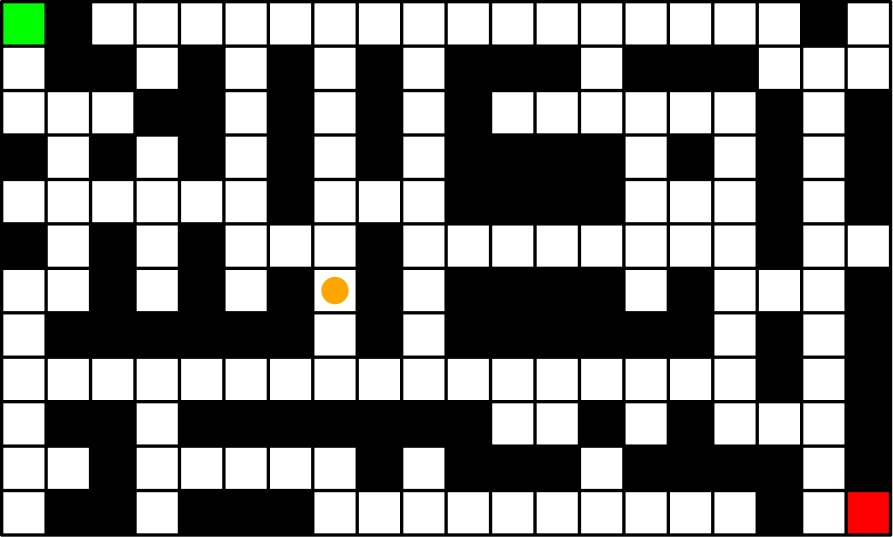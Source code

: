 <?xml version="1.0"?>
<!DOCTYPE ipe SYSTEM "ipe.dtd">
<ipe version="70218" creator="Ipe 7.2.27">
<info created="D:20230814111739" modified="D:20230814112314"/>
<ipestyle name="basic">
<symbol name="arrow/arc(spx)">
<path stroke="sym-stroke" fill="sym-stroke" pen="sym-pen">
0 0 m
-1 0.333 l
-1 -0.333 l
h
</path>
</symbol>
<symbol name="arrow/farc(spx)">
<path stroke="sym-stroke" fill="white" pen="sym-pen">
0 0 m
-1 0.333 l
-1 -0.333 l
h
</path>
</symbol>
<symbol name="arrow/ptarc(spx)">
<path stroke="sym-stroke" fill="sym-stroke" pen="sym-pen">
0 0 m
-1 0.333 l
-0.8 0 l
-1 -0.333 l
h
</path>
</symbol>
<symbol name="arrow/fptarc(spx)">
<path stroke="sym-stroke" fill="white" pen="sym-pen">
0 0 m
-1 0.333 l
-0.8 0 l
-1 -0.333 l
h
</path>
</symbol>
<symbol name="mark/circle(sx)" transformations="translations">
<path fill="sym-stroke">
0.6 0 0 0.6 0 0 e
0.4 0 0 0.4 0 0 e
</path>
</symbol>
<symbol name="mark/disk(sx)" transformations="translations">
<path fill="sym-stroke">
0.6 0 0 0.6 0 0 e
</path>
</symbol>
<symbol name="mark/fdisk(sfx)" transformations="translations">
<group>
<path fill="sym-fill">
0.5 0 0 0.5 0 0 e
</path>
<path fill="sym-stroke" fillrule="eofill">
0.6 0 0 0.6 0 0 e
0.4 0 0 0.4 0 0 e
</path>
</group>
</symbol>
<symbol name="mark/box(sx)" transformations="translations">
<path fill="sym-stroke" fillrule="eofill">
-0.6 -0.6 m
0.6 -0.6 l
0.6 0.6 l
-0.6 0.6 l
h
-0.4 -0.4 m
0.4 -0.4 l
0.4 0.4 l
-0.4 0.4 l
h
</path>
</symbol>
<symbol name="mark/square(sx)" transformations="translations">
<path fill="sym-stroke">
-0.6 -0.6 m
0.6 -0.6 l
0.6 0.6 l
-0.6 0.6 l
h
</path>
</symbol>
<symbol name="mark/fsquare(sfx)" transformations="translations">
<group>
<path fill="sym-fill">
-0.5 -0.5 m
0.5 -0.5 l
0.5 0.5 l
-0.5 0.5 l
h
</path>
<path fill="sym-stroke" fillrule="eofill">
-0.6 -0.6 m
0.6 -0.6 l
0.6 0.6 l
-0.6 0.6 l
h
-0.4 -0.4 m
0.4 -0.4 l
0.4 0.4 l
-0.4 0.4 l
h
</path>
</group>
</symbol>
<symbol name="mark/cross(sx)" transformations="translations">
<group>
<path fill="sym-stroke">
-0.43 -0.57 m
0.57 0.43 l
0.43 0.57 l
-0.57 -0.43 l
h
</path>
<path fill="sym-stroke">
-0.43 0.57 m
0.57 -0.43 l
0.43 -0.57 l
-0.57 0.43 l
h
</path>
</group>
</symbol>
<symbol name="arrow/fnormal(spx)">
<path stroke="sym-stroke" fill="white" pen="sym-pen">
0 0 m
-1 0.333 l
-1 -0.333 l
h
</path>
</symbol>
<symbol name="arrow/pointed(spx)">
<path stroke="sym-stroke" fill="sym-stroke" pen="sym-pen">
0 0 m
-1 0.333 l
-0.8 0 l
-1 -0.333 l
h
</path>
</symbol>
<symbol name="arrow/fpointed(spx)">
<path stroke="sym-stroke" fill="white" pen="sym-pen">
0 0 m
-1 0.333 l
-0.8 0 l
-1 -0.333 l
h
</path>
</symbol>
<symbol name="arrow/linear(spx)">
<path stroke="sym-stroke" pen="sym-pen">
-1 0.333 m
0 0 l
-1 -0.333 l
</path>
</symbol>
<symbol name="arrow/fdouble(spx)">
<path stroke="sym-stroke" fill="white" pen="sym-pen">
0 0 m
-1 0.333 l
-1 -0.333 l
h
-1 0 m
-2 0.333 l
-2 -0.333 l
h
</path>
</symbol>
<symbol name="arrow/double(spx)">
<path stroke="sym-stroke" fill="sym-stroke" pen="sym-pen">
0 0 m
-1 0.333 l
-1 -0.333 l
h
-1 0 m
-2 0.333 l
-2 -0.333 l
h
</path>
</symbol>
<symbol name="arrow/mid-normal(spx)">
<path stroke="sym-stroke" fill="sym-stroke" pen="sym-pen">
0.5 0 m
-0.5 0.333 l
-0.5 -0.333 l
h
</path>
</symbol>
<symbol name="arrow/mid-fnormal(spx)">
<path stroke="sym-stroke" fill="white" pen="sym-pen">
0.5 0 m
-0.5 0.333 l
-0.5 -0.333 l
h
</path>
</symbol>
<symbol name="arrow/mid-pointed(spx)">
<path stroke="sym-stroke" fill="sym-stroke" pen="sym-pen">
0.5 0 m
-0.5 0.333 l
-0.3 0 l
-0.5 -0.333 l
h
</path>
</symbol>
<symbol name="arrow/mid-fpointed(spx)">
<path stroke="sym-stroke" fill="white" pen="sym-pen">
0.5 0 m
-0.5 0.333 l
-0.3 0 l
-0.5 -0.333 l
h
</path>
</symbol>
<symbol name="arrow/mid-double(spx)">
<path stroke="sym-stroke" fill="sym-stroke" pen="sym-pen">
1 0 m
0 0.333 l
0 -0.333 l
h
0 0 m
-1 0.333 l
-1 -0.333 l
h
</path>
</symbol>
<symbol name="arrow/mid-fdouble(spx)">
<path stroke="sym-stroke" fill="white" pen="sym-pen">
1 0 m
0 0.333 l
0 -0.333 l
h
0 0 m
-1 0.333 l
-1 -0.333 l
h
</path>
</symbol>
<anglesize name="22.5 deg" value="22.5"/>
<anglesize name="30 deg" value="30"/>
<anglesize name="45 deg" value="45"/>
<anglesize name="60 deg" value="60"/>
<anglesize name="90 deg" value="90"/>
<arrowsize name="large" value="10"/>
<arrowsize name="small" value="5"/>
<arrowsize name="tiny" value="3"/>
<color name="blue" value="0 0 1"/>
<color name="brown" value="0.647 0.165 0.165"/>
<color name="darkblue" value="0 0 0.545"/>
<color name="darkcyan" value="0 0.545 0.545"/>
<color name="darkgray" value="0.663"/>
<color name="darkgreen" value="0 0.392 0"/>
<color name="darkmagenta" value="0.545 0 0.545"/>
<color name="darkorange" value="1 0.549 0"/>
<color name="darkred" value="0.545 0 0"/>
<color name="gold" value="1 0.843 0"/>
<color name="gray" value="0.745"/>
<color name="green" value="0 1 0"/>
<color name="lightblue" value="0.678 0.847 0.902"/>
<color name="lightcyan" value="0.878 1 1"/>
<color name="lightgray" value="0.827"/>
<color name="lightgreen" value="0.565 0.933 0.565"/>
<color name="lightyellow" value="1 1 0.878"/>
<color name="navy" value="0 0 0.502"/>
<color name="orange" value="1 0.647 0"/>
<color name="pink" value="1 0.753 0.796"/>
<color name="purple" value="0.627 0.125 0.941"/>
<color name="red" value="1 0 0"/>
<color name="seagreen" value="0.18 0.545 0.341"/>
<color name="turquoise" value="0.251 0.878 0.816"/>
<color name="violet" value="0.933 0.51 0.933"/>
<color name="yellow" value="1 1 0"/>
<dashstyle name="dash dot dotted" value="[4 2 1 2 1 2] 0"/>
<dashstyle name="dash dotted" value="[4 2 1 2] 0"/>
<dashstyle name="dashed" value="[4] 0"/>
<dashstyle name="dotted" value="[1 3] 0"/>
<gridsize name="10 pts (~3.5 mm)" value="10"/>
<gridsize name="14 pts (~5 mm)" value="14"/>
<gridsize name="16 pts (~6 mm)" value="16"/>
<gridsize name="20 pts (~7 mm)" value="20"/>
<gridsize name="28 pts (~10 mm)" value="28"/>
<gridsize name="32 pts (~12 mm)" value="32"/>
<gridsize name="4 pts" value="4"/>
<gridsize name="56 pts (~20 mm)" value="56"/>
<gridsize name="8 pts (~3 mm)" value="8"/>
<opacity name="10%" value="0.1"/>
<opacity name="30%" value="0.3"/>
<opacity name="50%" value="0.5"/>
<opacity name="75%" value="0.75"/>
<pen name="fat" value="1.2"/>
<pen name="heavier" value="0.8"/>
<pen name="ultrafat" value="2"/>
<symbolsize name="large" value="5"/>
<symbolsize name="small" value="2"/>
<symbolsize name="tiny" value="1.1"/>
<textsize name="Huge" value="\Huge"/>
<textsize name="LARGE" value="\LARGE"/>
<textsize name="Large" value="\Large"/>
<textsize name="footnote" value="\footnotesize"/>
<textsize name="huge" value="\huge"/>
<textsize name="large" value="\large"/>
<textsize name="script" value="\scriptsize"/>
<textsize name="small" value="\small"/>
<textsize name="tiny" value="\tiny"/>
<textstyle name="center" begin="\begin{center}" end="\end{center}"/>
<textstyle name="item" begin="\begin{itemize}\item{}" end="\end{itemize}"/>
<textstyle name="itemize" begin="\begin{itemize}" end="\end{itemize}"/>
<tiling name="falling" angle="-60" step="4" width="1"/>
<tiling name="rising" angle="30" step="4" width="1"/>
</ipestyle>
<page>
<layer name="alpha"/>
<view layers="alpha" active="alpha"/>
<path layer="alpha" matrix="1 0 0 1 64 0" fill="green">
64 768 m
64 752 l
80 752 l
80 768 l
h
</path>
<path matrix="1 0 0 1 368 -176" fill="red">
64 768 m
64 752 l
80 752 l
80 768 l
h
</path>
<path stroke="black" pen="fat">
128 768 m
128 576 l
448 576 l
448 768 l
h
</path>
<path stroke="black" pen="fat">
144 768 m
144 576 l
</path>
<path stroke="black" pen="fat">
160 768 m
160 576 l
</path>
<path stroke="black" pen="fat">
176 768 m
176 576 l
</path>
<path stroke="black" pen="fat">
192 768 m
192 576 l
</path>
<path matrix="1 0 0 1 64 0" stroke="black" pen="fat">
144 768 m
144 576 l
</path>
<path matrix="1 0 0 1 64 0" stroke="black" pen="fat">
160 768 m
160 576 l
</path>
<path matrix="1 0 0 1 64 0" stroke="black" pen="fat">
176 768 m
176 576 l
</path>
<path matrix="1 0 0 1 64 0" stroke="black" pen="fat">
192 768 m
192 576 l
</path>
<path matrix="1 0 0 1 128 0" stroke="black" pen="fat">
144 768 m
144 576 l
</path>
<path matrix="1 0 0 1 128 0" stroke="black" pen="fat">
160 768 m
160 576 l
</path>
<path matrix="1 0 0 1 128 0" stroke="black" pen="fat">
176 768 m
176 576 l
</path>
<path matrix="1 0 0 1 128 0" stroke="black" pen="fat">
192 768 m
192 576 l
</path>
<path matrix="1 0 0 1 192 0" stroke="black" pen="fat">
144 768 m
144 576 l
</path>
<path matrix="1 0 0 1 192 0" stroke="black" pen="fat">
160 768 m
160 576 l
</path>
<path matrix="1 0 0 1 192 0" stroke="black" pen="fat">
176 768 m
176 576 l
</path>
<path matrix="1 0 0 1 192 0" stroke="black" pen="fat">
192 768 m
192 576 l
</path>
<path matrix="1 0 0 1 240 0" stroke="black" pen="fat">
160 768 m
160 576 l
</path>
<path matrix="1 0 0 1 240 0" stroke="black" pen="fat">
176 768 m
176 576 l
</path>
<path matrix="1 0 0 1 240 0" stroke="black" pen="fat">
192 768 m
192 576 l
</path>
<path stroke="black" pen="fat">
128 752 m
448 752 l
</path>
<path stroke="black" pen="fat">
128 736 m
448 736 l
</path>
<path stroke="black" pen="fat">
128 720 m
448 720 l
</path>
<path stroke="black" pen="fat">
128 704 m
448 704 l
</path>
<path matrix="1 0 0 1 0 -64" stroke="black" pen="fat">
128 752 m
448 752 l
</path>
<path matrix="1 0 0 1 0 -64" stroke="black" pen="fat">
128 736 m
448 736 l
</path>
<path matrix="1 0 0 1 0 -64" stroke="black" pen="fat">
128 720 m
448 720 l
</path>
<path matrix="1 0 0 1 0 -64" stroke="black" pen="fat">
128 704 m
448 704 l
</path>
<path matrix="1 0 0 1 0 -128" stroke="black" pen="fat">
128 752 m
448 752 l
</path>
<path matrix="1 0 0 1 0 -128" stroke="black" pen="fat">
128 736 m
448 736 l
</path>
<path matrix="1 0 0 1 0 -128" stroke="black" pen="fat">
128 720 m
448 720 l
</path>
<path matrix="1 0 0 1 80 0" fill="black">
64 768 m
64 752 l
80 752 l
80 768 l
h
</path>
<path matrix="1 0 0 1 112 -32" fill="black">
64 768 m
64 752 l
80 752 l
80 768 l
h
</path>
<path matrix="1 0 0 1 96 -16" fill="black">
64 768 m
64 752 l
80 752 l
80 768 l
h
</path>
<path matrix="1 0 0 1 80 -16" fill="black">
64 768 m
64 752 l
80 752 l
80 768 l
h
</path>
<path matrix="1 0 0 1 96 -48" fill="black">
64 768 m
64 752 l
80 752 l
80 768 l
h
</path>
<path matrix="1 0 0 1 64 -48" fill="black">
64 768 m
64 752 l
80 752 l
80 768 l
h
</path>
<path matrix="1 0 0 1 64 -80" fill="black">
64 768 m
64 752 l
80 752 l
80 768 l
h
</path>
<path matrix="1 0 0 1 96 -80" fill="black">
64 768 m
64 752 l
80 752 l
80 768 l
h
</path>
<path matrix="1 0 0 1 96 -96" fill="black">
64 768 m
64 752 l
80 752 l
80 768 l
h
</path>
<path matrix="1 0 0 1 96 -112" fill="black">
64 768 m
64 752 l
80 752 l
80 768 l
h
</path>
<path matrix="1 0 0 1 96 -144" fill="black">
64 768 m
64 752 l
80 752 l
80 768 l
h
</path>
<path matrix="1 0 0 1 80 -112" fill="black">
64 768 m
64 752 l
80 752 l
80 768 l
h
</path>
<path matrix="1 0 0 1 80 -144" fill="black">
64 768 m
64 752 l
80 752 l
80 768 l
h
</path>
<path matrix="1 0 0 1 80 -176" fill="black">
64 768 m
64 752 l
80 752 l
80 768 l
h
</path>
<path matrix="1 0 0 1 96 -176" fill="black">
64 768 m
64 752 l
80 752 l
80 768 l
h
</path>
<path matrix="1 0 0 1 96 -160" fill="black">
64 768 m
64 752 l
80 752 l
80 768 l
h
</path>
<path matrix="1 0 0 1 112 -112" fill="black">
64 768 m
64 752 l
80 752 l
80 768 l
h
</path>
<path matrix="1 0 0 1 128 -112" fill="black">
64 768 m
64 752 l
80 752 l
80 768 l
h
</path>
<path matrix="1 0 0 1 144 -112" fill="black">
64 768 m
64 752 l
80 752 l
80 768 l
h
</path>
<path matrix="1 0 0 1 160 -112" fill="black">
64 768 m
64 752 l
80 752 l
80 768 l
h
</path>
<path matrix="1 0 0 1 128 -96" fill="black">
64 768 m
64 752 l
80 752 l
80 768 l
h
</path>
<path matrix="1 0 0 1 128 -80" fill="black">
64 768 m
64 752 l
80 752 l
80 768 l
h
</path>
<path matrix="1 0 0 1 128 -48" fill="black">
64 768 m
64 752 l
80 752 l
80 768 l
h
</path>
<path matrix="1 0 0 1 128 -32" fill="black">
64 768 m
64 752 l
80 752 l
80 768 l
h
</path>
<path matrix="1 0 0 1 128 -16" fill="black">
64 768 m
64 752 l
80 752 l
80 768 l
h
</path>
<path matrix="1 0 0 1 160 -16" fill="black">
64 768 m
64 752 l
80 752 l
80 768 l
h
</path>
<path matrix="1 0 0 1 160 -32" fill="black">
64 768 m
64 752 l
80 752 l
80 768 l
h
</path>
<path matrix="1 0 0 1 160 -48" fill="black">
64 768 m
64 752 l
80 752 l
80 768 l
h
</path>
<path matrix="1 0 0 1 160 -64" fill="black">
64 768 m
64 752 l
80 752 l
80 768 l
h
</path>
<path matrix="1 0 0 1 160 -96" fill="black">
64 768 m
64 752 l
80 752 l
80 768 l
h
</path>
<path matrix="1 0 0 1 192 -112" fill="black">
64 768 m
64 752 l
80 752 l
80 768 l
h
</path>
<path matrix="1 0 0 1 192 -96" fill="black">
64 768 m
64 752 l
80 752 l
80 768 l
h
</path>
<path matrix="1 0 0 1 192 -80" fill="black">
64 768 m
64 752 l
80 752 l
80 768 l
h
</path>
<path matrix="1 0 0 1 176 -144" fill="black">
64 768 m
64 752 l
80 752 l
80 768 l
h
</path>
<path matrix="1 0 0 1 192 -144" fill="black">
64 768 m
64 752 l
80 752 l
80 768 l
h
</path>
<path matrix="1 0 0 1 160 -144" fill="black">
64 768 m
64 752 l
80 752 l
80 768 l
h
</path>
<path matrix="1 0 0 1 144 -144" fill="black">
64 768 m
64 752 l
80 752 l
80 768 l
h
</path>
<path matrix="1 0 0 1 128 -144" fill="black">
64 768 m
64 752 l
80 752 l
80 768 l
h
</path>
<path matrix="1 0 0 1 144 -176" fill="black">
64 768 m
64 752 l
80 752 l
80 768 l
h
</path>
<path matrix="1 0 0 1 128 -176" fill="black">
64 768 m
64 752 l
80 752 l
80 768 l
h
</path>
<path matrix="1 0 0 1 160 -176" fill="black">
64 768 m
64 752 l
80 752 l
80 768 l
h
</path>
<path matrix="1 0 0 1 192 -160" fill="black">
64 768 m
64 752 l
80 752 l
80 768 l
h
</path>
<path matrix="1 0 0 1 224 -160" fill="black">
64 768 m
64 752 l
80 752 l
80 768 l
h
</path>
<path matrix="1 0 0 1 224 -144" fill="black">
64 768 m
64 752 l
80 752 l
80 768 l
h
</path>
<path matrix="1 0 0 1 208 -144" fill="black">
64 768 m
64 752 l
80 752 l
80 768 l
h
</path>
<path matrix="1 0 0 1 240 -160" fill="black">
64 768 m
64 752 l
80 752 l
80 768 l
h
</path>
<path matrix="1 0 0 1 256 -160" fill="black">
64 768 m
64 752 l
80 752 l
80 768 l
h
</path>
<path matrix="1 0 0 1 272 -144" fill="black">
64 768 m
64 752 l
80 752 l
80 768 l
h
</path>
<path matrix="1 0 0 1 336 -160" fill="black">
64 768 m
64 752 l
80 752 l
80 768 l
h
</path>
<path matrix="1 0 0 1 320 -160" fill="black">
64 768 m
64 752 l
80 752 l
80 768 l
h
</path>
<path matrix="1 0 0 1 304 -160" fill="black">
64 768 m
64 752 l
80 752 l
80 768 l
h
</path>
<path matrix="1 0 0 1 304 -144" fill="black">
64 768 m
64 752 l
80 752 l
80 768 l
h
</path>
<path matrix="1 0 0 1 288 -160" fill="black">
64 768 m
64 752 l
80 752 l
80 768 l
h
</path>
<path matrix="1 0 0 1 336 -176" fill="black">
64 768 m
64 752 l
80 752 l
80 768 l
h
</path>
<path matrix="1 0 0 1 368 -160" fill="black">
64 768 m
64 752 l
80 752 l
80 768 l
h
</path>
<path matrix="1 0 0 1 368 -144" fill="black">
64 768 m
64 752 l
80 752 l
80 768 l
h
</path>
<path matrix="1 0 0 1 368 -128" fill="black">
64 768 m
64 752 l
80 752 l
80 768 l
h
</path>
<path matrix="1 0 0 1 368 -112" fill="black">
64 768 m
64 752 l
80 752 l
80 768 l
h
</path>
<path matrix="1 0 0 1 368 -96" fill="black">
64 768 m
64 752 l
80 752 l
80 768 l
h
</path>
<path matrix="1 0 0 1 368 -64" fill="black">
64 768 m
64 752 l
80 752 l
80 768 l
h
</path>
<path matrix="1 0 0 1 368 -48" fill="black">
64 768 m
64 752 l
80 752 l
80 768 l
h
</path>
<path matrix="1 0 0 1 368 -32" fill="black">
64 768 m
64 752 l
80 752 l
80 768 l
h
</path>
<path matrix="1 0 0 1 336 -32" fill="black">
64 768 m
64 752 l
80 752 l
80 768 l
h
</path>
<path matrix="1 0 0 1 336 -48" fill="black">
64 768 m
64 752 l
80 752 l
80 768 l
h
</path>
<path matrix="1 0 0 1 336 -64" fill="black">
64 768 m
64 752 l
80 752 l
80 768 l
h
</path>
<path matrix="1 0 0 1 336 -80" fill="black">
64 768 m
64 752 l
80 752 l
80 768 l
h
</path>
<path matrix="1 0 0 1 336 -112" fill="black">
64 768 m
64 752 l
80 752 l
80 768 l
h
</path>
<path matrix="1 0 0 1 336 -128" fill="black">
64 768 m
64 752 l
80 752 l
80 768 l
h
</path>
<path matrix="1 0 0 1 304 -112" fill="black">
64 768 m
64 752 l
80 752 l
80 768 l
h
</path>
<path matrix="1 0 0 1 288 -112" fill="black">
64 768 m
64 752 l
80 752 l
80 768 l
h
</path>
<path matrix="1 0 0 1 272 -112" fill="black">
64 768 m
64 752 l
80 752 l
80 768 l
h
</path>
<path matrix="1 0 0 1 256 -112" fill="black">
64 768 m
64 752 l
80 752 l
80 768 l
h
</path>
<path matrix="1 0 0 1 240 -112" fill="black">
64 768 m
64 752 l
80 752 l
80 768 l
h
</path>
<path matrix="1 0 0 1 224 -112" fill="black">
64 768 m
64 752 l
80 752 l
80 768 l
h
</path>
<path matrix="1 0 0 1 240 -96" fill="black">
64 768 m
64 752 l
80 752 l
80 768 l
h
</path>
<path matrix="1 0 0 1 272 -96" fill="black">
64 768 m
64 752 l
80 752 l
80 768 l
h
</path>
<path matrix="1 0 0 1 256 -96" fill="black">
64 768 m
64 752 l
80 752 l
80 768 l
h
</path>
<path matrix="1 0 0 1 304 -96" fill="black">
64 768 m
64 752 l
80 752 l
80 768 l
h
</path>
<path matrix="1 0 0 1 240 -64" fill="black">
64 768 m
64 752 l
80 752 l
80 768 l
h
</path>
<path matrix="1 0 0 1 256 -64" fill="black">
64 768 m
64 752 l
80 752 l
80 768 l
h
</path>
<path matrix="1 0 0 1 272 -64" fill="black">
64 768 m
64 752 l
80 752 l
80 768 l
h
</path>
<path matrix="1 0 0 1 304 -48" fill="black">
64 768 m
64 752 l
80 752 l
80 768 l
h
</path>
<path matrix="1 0 0 1 272 -48" fill="black">
64 768 m
64 752 l
80 752 l
80 768 l
h
</path>
<path matrix="1 0 0 1 256 -48" fill="black">
64 768 m
64 752 l
80 752 l
80 768 l
h
</path>
<path matrix="1 0 0 1 240 -48" fill="black">
64 768 m
64 752 l
80 752 l
80 768 l
h
</path>
<path matrix="1 0 0 1 256 -16" fill="black">
64 768 m
64 752 l
80 752 l
80 768 l
h
</path>
<path matrix="1 0 0 1 240 -16" fill="black">
64 768 m
64 752 l
80 752 l
80 768 l
h
</path>
<path matrix="1 0 0 1 224 -32" fill="black">
64 768 m
64 752 l
80 752 l
80 768 l
h
</path>
<path matrix="1 0 0 1 224 -16" fill="black">
64 768 m
64 752 l
80 752 l
80 768 l
h
</path>
<path matrix="1 0 0 1 224 -48" fill="black">
64 768 m
64 752 l
80 752 l
80 768 l
h
</path>
<path matrix="1 0 0 1 224 -64" fill="black">
64 768 m
64 752 l
80 752 l
80 768 l
h
</path>
<path matrix="1 0 0 1 224 -96" fill="black">
64 768 m
64 752 l
80 752 l
80 768 l
h
</path>
<path matrix="1 0 0 1 192 -16" fill="black">
64 768 m
64 752 l
80 752 l
80 768 l
h
</path>
<path matrix="1 0 0 1 192 -32" fill="black">
64 768 m
64 752 l
80 752 l
80 768 l
h
</path>
<path matrix="1 0 0 1 192 -48" fill="black">
64 768 m
64 752 l
80 752 l
80 768 l
h
</path>
<path matrix="1 0 0 1 288 -16" fill="black">
64 768 m
64 752 l
80 752 l
80 768 l
h
</path>
<path matrix="1 0 0 1 304 -16" fill="black">
64 768 m
64 752 l
80 752 l
80 768 l
h
</path>
<path matrix="1 0 0 1 320 -16" fill="black">
64 768 m
64 752 l
80 752 l
80 768 l
h
</path>
<path matrix="1 0 0 1 352 0" fill="black">
64 768 m
64 752 l
80 752 l
80 768 l
h
</path>
<path matrix="1 0 0 1 80 -128" fill="orange">
4.92681 0 0 4.92681 168 792 e
</path>
</page>
</ipe>

